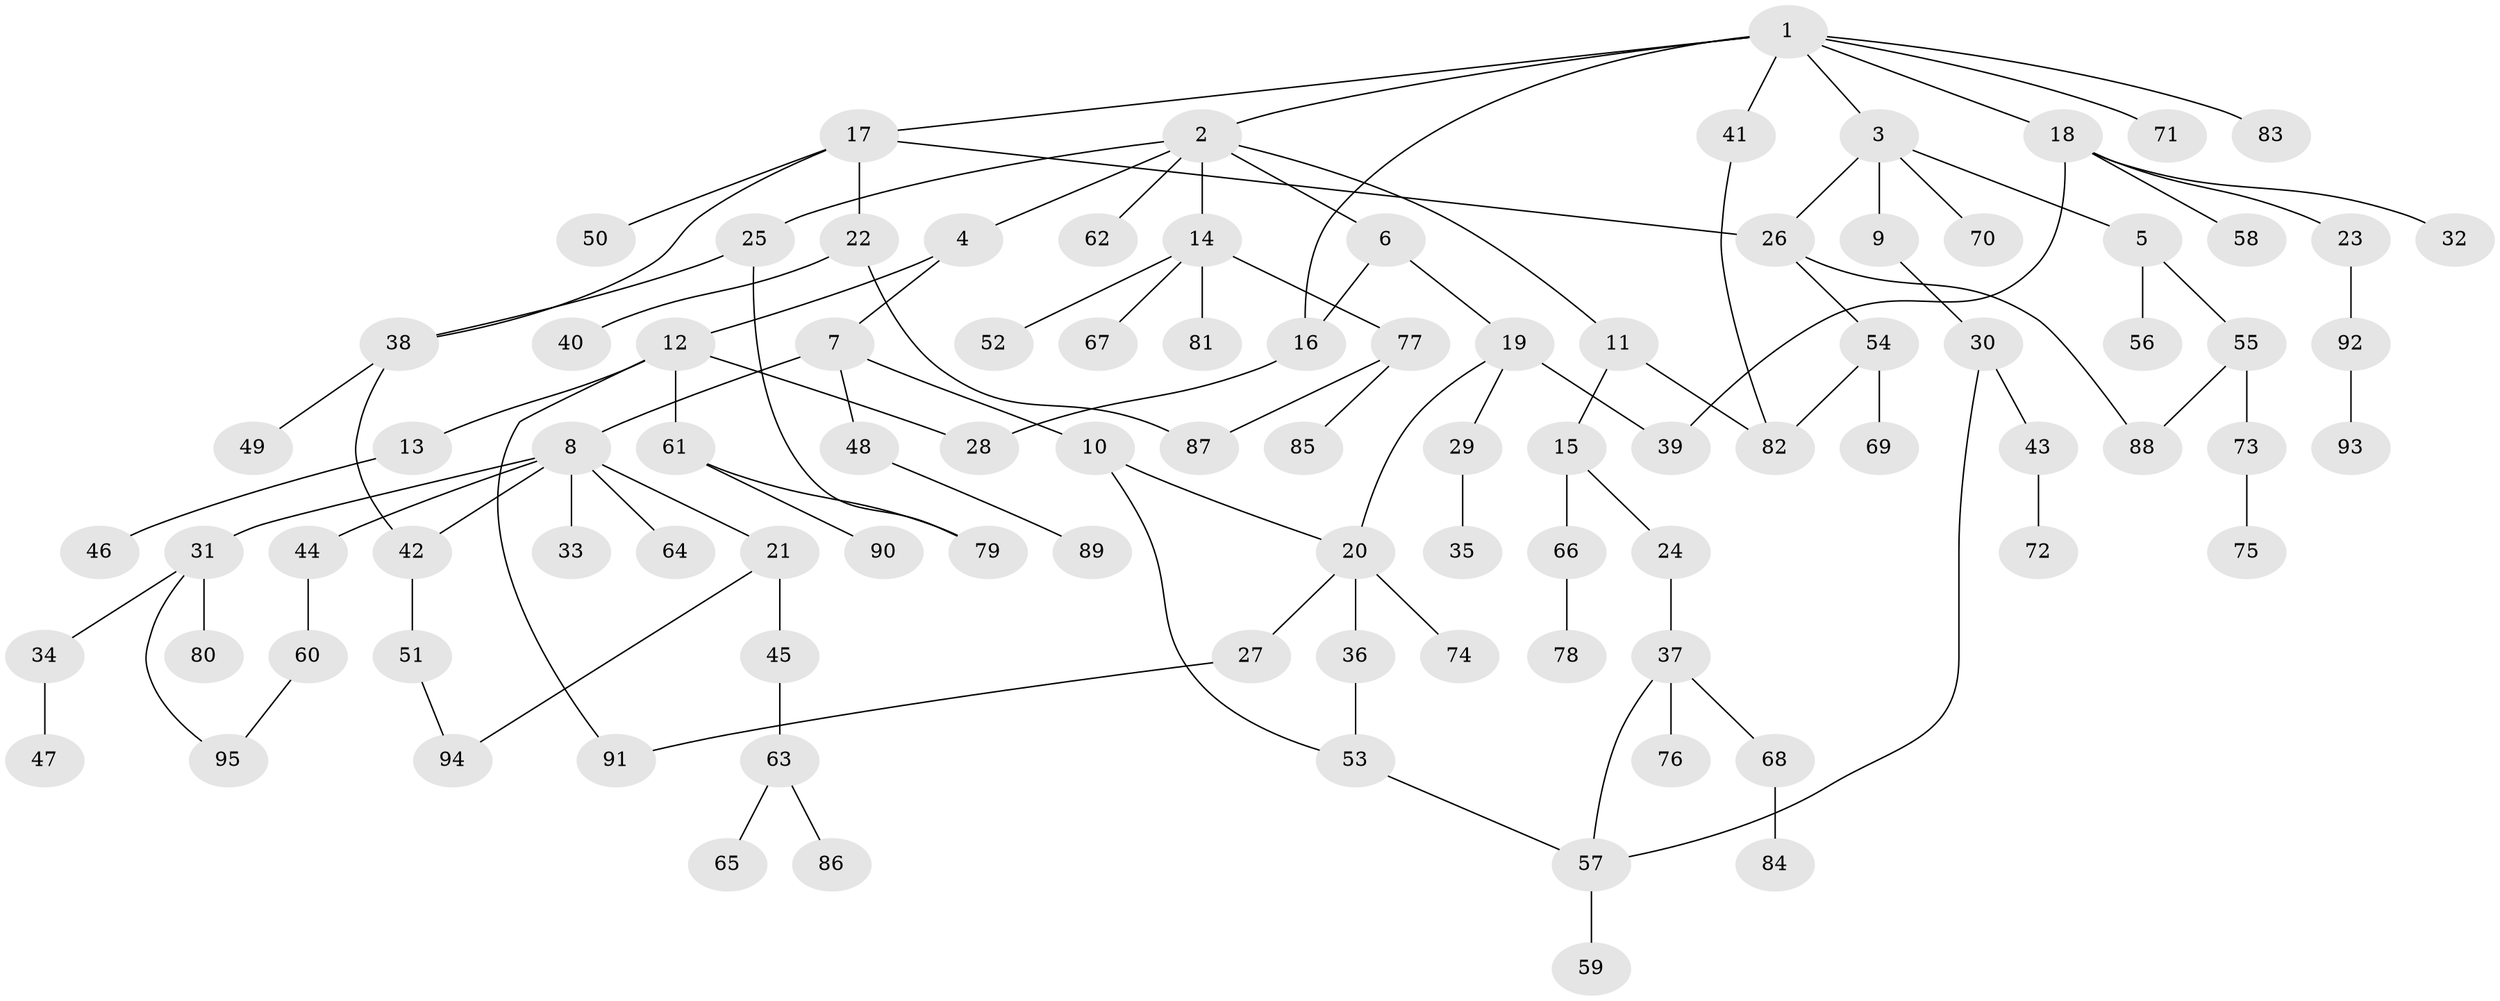 // coarse degree distribution, {2: 0.07142857142857142, 1: 0.6071428571428571, 4: 0.07142857142857142, 9: 0.03571428571428571, 3: 0.10714285714285714, 8: 0.03571428571428571, 6: 0.03571428571428571, 5: 0.03571428571428571}
// Generated by graph-tools (version 1.1) at 2025/45/03/04/25 21:45:00]
// undirected, 95 vertices, 112 edges
graph export_dot {
graph [start="1"]
  node [color=gray90,style=filled];
  1;
  2;
  3;
  4;
  5;
  6;
  7;
  8;
  9;
  10;
  11;
  12;
  13;
  14;
  15;
  16;
  17;
  18;
  19;
  20;
  21;
  22;
  23;
  24;
  25;
  26;
  27;
  28;
  29;
  30;
  31;
  32;
  33;
  34;
  35;
  36;
  37;
  38;
  39;
  40;
  41;
  42;
  43;
  44;
  45;
  46;
  47;
  48;
  49;
  50;
  51;
  52;
  53;
  54;
  55;
  56;
  57;
  58;
  59;
  60;
  61;
  62;
  63;
  64;
  65;
  66;
  67;
  68;
  69;
  70;
  71;
  72;
  73;
  74;
  75;
  76;
  77;
  78;
  79;
  80;
  81;
  82;
  83;
  84;
  85;
  86;
  87;
  88;
  89;
  90;
  91;
  92;
  93;
  94;
  95;
  1 -- 2;
  1 -- 3;
  1 -- 17;
  1 -- 18;
  1 -- 41;
  1 -- 71;
  1 -- 83;
  1 -- 16;
  2 -- 4;
  2 -- 6;
  2 -- 11;
  2 -- 14;
  2 -- 25;
  2 -- 62;
  3 -- 5;
  3 -- 9;
  3 -- 26;
  3 -- 70;
  4 -- 7;
  4 -- 12;
  5 -- 55;
  5 -- 56;
  6 -- 16;
  6 -- 19;
  7 -- 8;
  7 -- 10;
  7 -- 48;
  8 -- 21;
  8 -- 31;
  8 -- 33;
  8 -- 42;
  8 -- 44;
  8 -- 64;
  9 -- 30;
  10 -- 53;
  10 -- 20;
  11 -- 15;
  11 -- 82;
  12 -- 13;
  12 -- 28;
  12 -- 61;
  12 -- 91;
  13 -- 46;
  14 -- 52;
  14 -- 67;
  14 -- 77;
  14 -- 81;
  15 -- 24;
  15 -- 66;
  16 -- 28;
  17 -- 22;
  17 -- 38;
  17 -- 50;
  17 -- 26;
  18 -- 23;
  18 -- 32;
  18 -- 39;
  18 -- 58;
  19 -- 20;
  19 -- 29;
  19 -- 39;
  20 -- 27;
  20 -- 36;
  20 -- 74;
  21 -- 45;
  21 -- 94;
  22 -- 40;
  22 -- 87;
  23 -- 92;
  24 -- 37;
  25 -- 79;
  25 -- 38;
  26 -- 54;
  26 -- 88;
  27 -- 91;
  29 -- 35;
  30 -- 43;
  30 -- 57;
  31 -- 34;
  31 -- 80;
  31 -- 95;
  34 -- 47;
  36 -- 53;
  37 -- 68;
  37 -- 76;
  37 -- 57;
  38 -- 49;
  38 -- 42;
  41 -- 82;
  42 -- 51;
  43 -- 72;
  44 -- 60;
  45 -- 63;
  48 -- 89;
  51 -- 94;
  53 -- 57;
  54 -- 69;
  54 -- 82;
  55 -- 73;
  55 -- 88;
  57 -- 59;
  60 -- 95;
  61 -- 79;
  61 -- 90;
  63 -- 65;
  63 -- 86;
  66 -- 78;
  68 -- 84;
  73 -- 75;
  77 -- 85;
  77 -- 87;
  92 -- 93;
}
